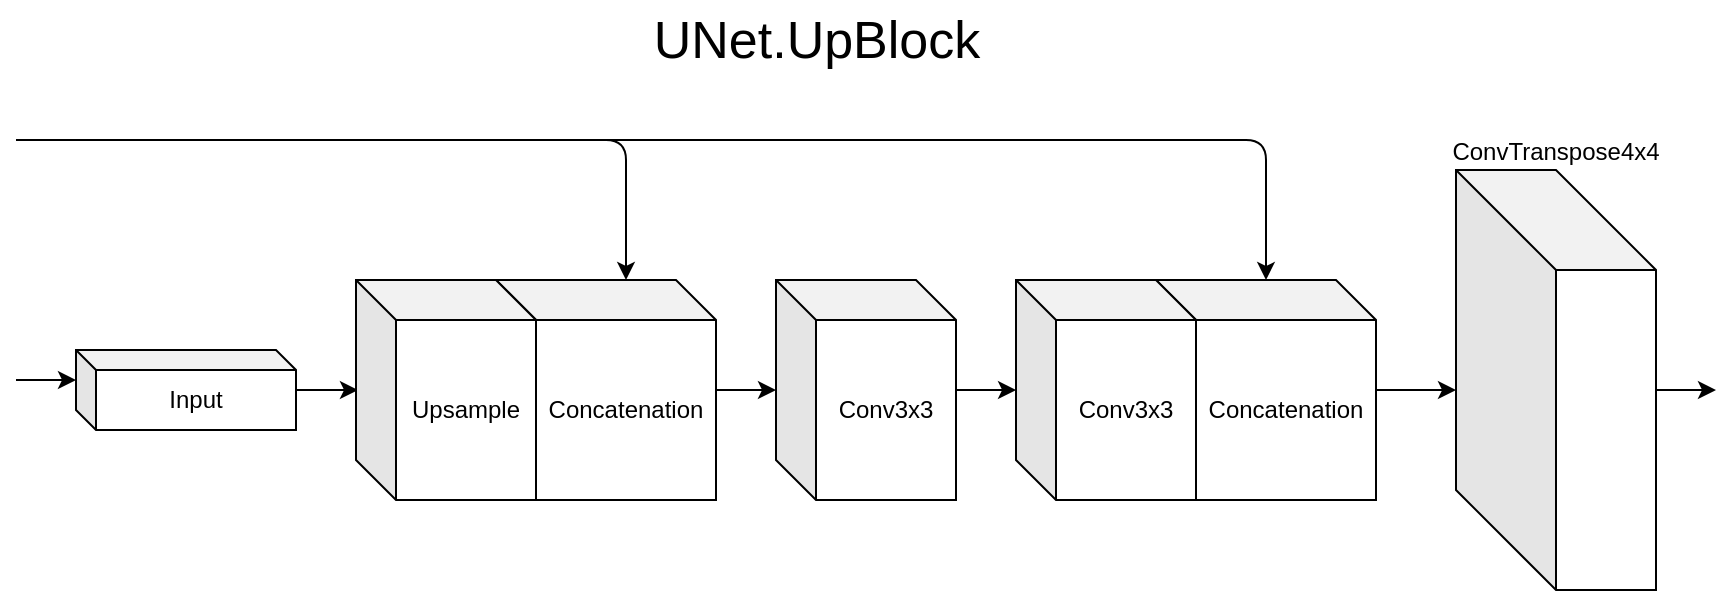 <mxfile version="14.4.8" type="device"><diagram id="PE7ID9TBkCVTXSdD6QfA" name="Page-1"><mxGraphModel dx="1849" dy="764" grid="1" gridSize="10" guides="1" tooltips="1" connect="1" arrows="1" fold="1" page="0" pageScale="1" pageWidth="850" pageHeight="1100" math="0" shadow="0"><root><mxCell id="0"/><mxCell id="1" parent="0"/><mxCell id="3ikqgcH6POusBTCKUvbP-28" style="edgeStyle=orthogonalEdgeStyle;rounded=0;orthogonalLoop=1;jettySize=auto;html=1;entryX=0.011;entryY=0.5;entryDx=0;entryDy=0;entryPerimeter=0;" parent="1" source="3ikqgcH6POusBTCKUvbP-1" target="3ikqgcH6POusBTCKUvbP-4" edge="1"><mxGeometry relative="1" as="geometry"/></mxCell><mxCell id="3ikqgcH6POusBTCKUvbP-1" value="Input" style="shape=cube;whiteSpace=wrap;html=1;boundedLbl=1;backgroundOutline=1;darkOpacity=0.05;darkOpacity2=0.1;size=10;" parent="1" vertex="1"><mxGeometry x="20" y="585" width="110" height="40" as="geometry"/></mxCell><mxCell id="3ikqgcH6POusBTCKUvbP-9" style="edgeStyle=orthogonalEdgeStyle;rounded=0;orthogonalLoop=1;jettySize=auto;html=1;" parent="1" source="3ikqgcH6POusBTCKUvbP-3" edge="1"><mxGeometry relative="1" as="geometry"><mxPoint x="370" y="605" as="targetPoint"/></mxGeometry></mxCell><mxCell id="3ikqgcH6POusBTCKUvbP-3" value="Concatenation" style="shape=cube;whiteSpace=wrap;html=1;boundedLbl=1;backgroundOutline=1;darkOpacity=0.05;darkOpacity2=0.1;size=20;labelPosition=center;verticalLabelPosition=middle;align=center;verticalAlign=middle;" parent="1" vertex="1"><mxGeometry x="230" y="550" width="110" height="110" as="geometry"/></mxCell><mxCell id="3ikqgcH6POusBTCKUvbP-4" value="Upsample" style="shape=cube;whiteSpace=wrap;html=1;boundedLbl=1;backgroundOutline=1;darkOpacity=0.05;darkOpacity2=0.1;size=20;labelPosition=center;verticalLabelPosition=middle;align=center;verticalAlign=middle;" parent="1" vertex="1"><mxGeometry x="160" y="550" width="90" height="110" as="geometry"/></mxCell><mxCell id="3ikqgcH6POusBTCKUvbP-6" value="" style="endArrow=classic;html=1;entryX=0;entryY=0;entryDx=65;entryDy=0;entryPerimeter=0;" parent="1" target="3ikqgcH6POusBTCKUvbP-3" edge="1"><mxGeometry width="50" height="50" relative="1" as="geometry"><mxPoint x="-10" y="480" as="sourcePoint"/><mxPoint x="50" y="390" as="targetPoint"/><Array as="points"><mxPoint x="295" y="480"/></Array></mxGeometry></mxCell><mxCell id="3ikqgcH6POusBTCKUvbP-12" style="edgeStyle=orthogonalEdgeStyle;rounded=0;orthogonalLoop=1;jettySize=auto;html=1;entryX=-0.033;entryY=0.5;entryDx=0;entryDy=0;entryPerimeter=0;" parent="1" source="3ikqgcH6POusBTCKUvbP-7" edge="1"><mxGeometry relative="1" as="geometry"><mxPoint x="490.03" y="605" as="targetPoint"/></mxGeometry></mxCell><mxCell id="3ikqgcH6POusBTCKUvbP-18" style="edgeStyle=orthogonalEdgeStyle;rounded=0;orthogonalLoop=1;jettySize=auto;html=1;entryX=0;entryY=0.524;entryDx=0;entryDy=0;entryPerimeter=0;" parent="1" source="3ikqgcH6POusBTCKUvbP-14" target="3ikqgcH6POusBTCKUvbP-17" edge="1"><mxGeometry relative="1" as="geometry"/></mxCell><mxCell id="3ikqgcH6POusBTCKUvbP-14" value="Concatenation" style="shape=cube;whiteSpace=wrap;html=1;boundedLbl=1;backgroundOutline=1;darkOpacity=0.05;darkOpacity2=0.1;size=20;labelPosition=center;verticalLabelPosition=middle;align=center;verticalAlign=middle;" parent="1" vertex="1"><mxGeometry x="560" y="550" width="110" height="110" as="geometry"/></mxCell><mxCell id="3ikqgcH6POusBTCKUvbP-15" value="Conv3x3" style="shape=cube;whiteSpace=wrap;html=1;boundedLbl=1;backgroundOutline=1;darkOpacity=0.05;darkOpacity2=0.1;size=20;labelPosition=center;verticalLabelPosition=middle;align=center;verticalAlign=middle;" parent="1" vertex="1"><mxGeometry x="490" y="550" width="90" height="110" as="geometry"/></mxCell><mxCell id="3ikqgcH6POusBTCKUvbP-16" value="" style="endArrow=classic;html=1;entryX=0;entryY=0;entryDx=55;entryDy=0;entryPerimeter=0;" parent="1" target="3ikqgcH6POusBTCKUvbP-14" edge="1"><mxGeometry width="50" height="50" relative="1" as="geometry"><mxPoint x="250" y="480" as="sourcePoint"/><mxPoint x="300" y="430" as="targetPoint"/><Array as="points"><mxPoint x="615" y="480"/></Array></mxGeometry></mxCell><mxCell id="3ikqgcH6POusBTCKUvbP-30" style="edgeStyle=orthogonalEdgeStyle;rounded=0;orthogonalLoop=1;jettySize=auto;html=1;fontSize=26;" parent="1" edge="1"><mxGeometry relative="1" as="geometry"><mxPoint x="840" y="605" as="targetPoint"/><mxPoint x="810" y="605" as="sourcePoint"/></mxGeometry></mxCell><mxCell id="3ikqgcH6POusBTCKUvbP-17" value="ConvTranspose4x4" style="shape=cube;whiteSpace=wrap;html=1;boundedLbl=1;backgroundOutline=1;darkOpacity=0.05;darkOpacity2=0.1;size=50;labelPosition=center;verticalLabelPosition=top;align=center;verticalAlign=bottom;" parent="1" vertex="1"><mxGeometry x="710" y="495" width="100" height="210" as="geometry"/></mxCell><mxCell id="3ikqgcH6POusBTCKUvbP-21" value="" style="endArrow=classic;html=1;" parent="1" edge="1"><mxGeometry width="50" height="50" relative="1" as="geometry"><mxPoint x="-10" y="600" as="sourcePoint"/><mxPoint x="20" y="600" as="targetPoint"/></mxGeometry></mxCell><mxCell id="3ikqgcH6POusBTCKUvbP-7" value="Conv3x3" style="shape=cube;whiteSpace=wrap;html=1;boundedLbl=1;backgroundOutline=1;darkOpacity=0.05;darkOpacity2=0.1;size=20;labelPosition=center;verticalLabelPosition=middle;align=center;verticalAlign=middle;" parent="1" vertex="1"><mxGeometry x="370" y="550" width="90" height="110" as="geometry"/></mxCell><mxCell id="3ikqgcH6POusBTCKUvbP-29" value="UNet.UpBlock" style="text;html=1;align=center;verticalAlign=middle;resizable=0;points=[];autosize=1;fontSize=26;" parent="1" vertex="1"><mxGeometry x="300" y="410" width="180" height="40" as="geometry"/></mxCell></root></mxGraphModel></diagram></mxfile>